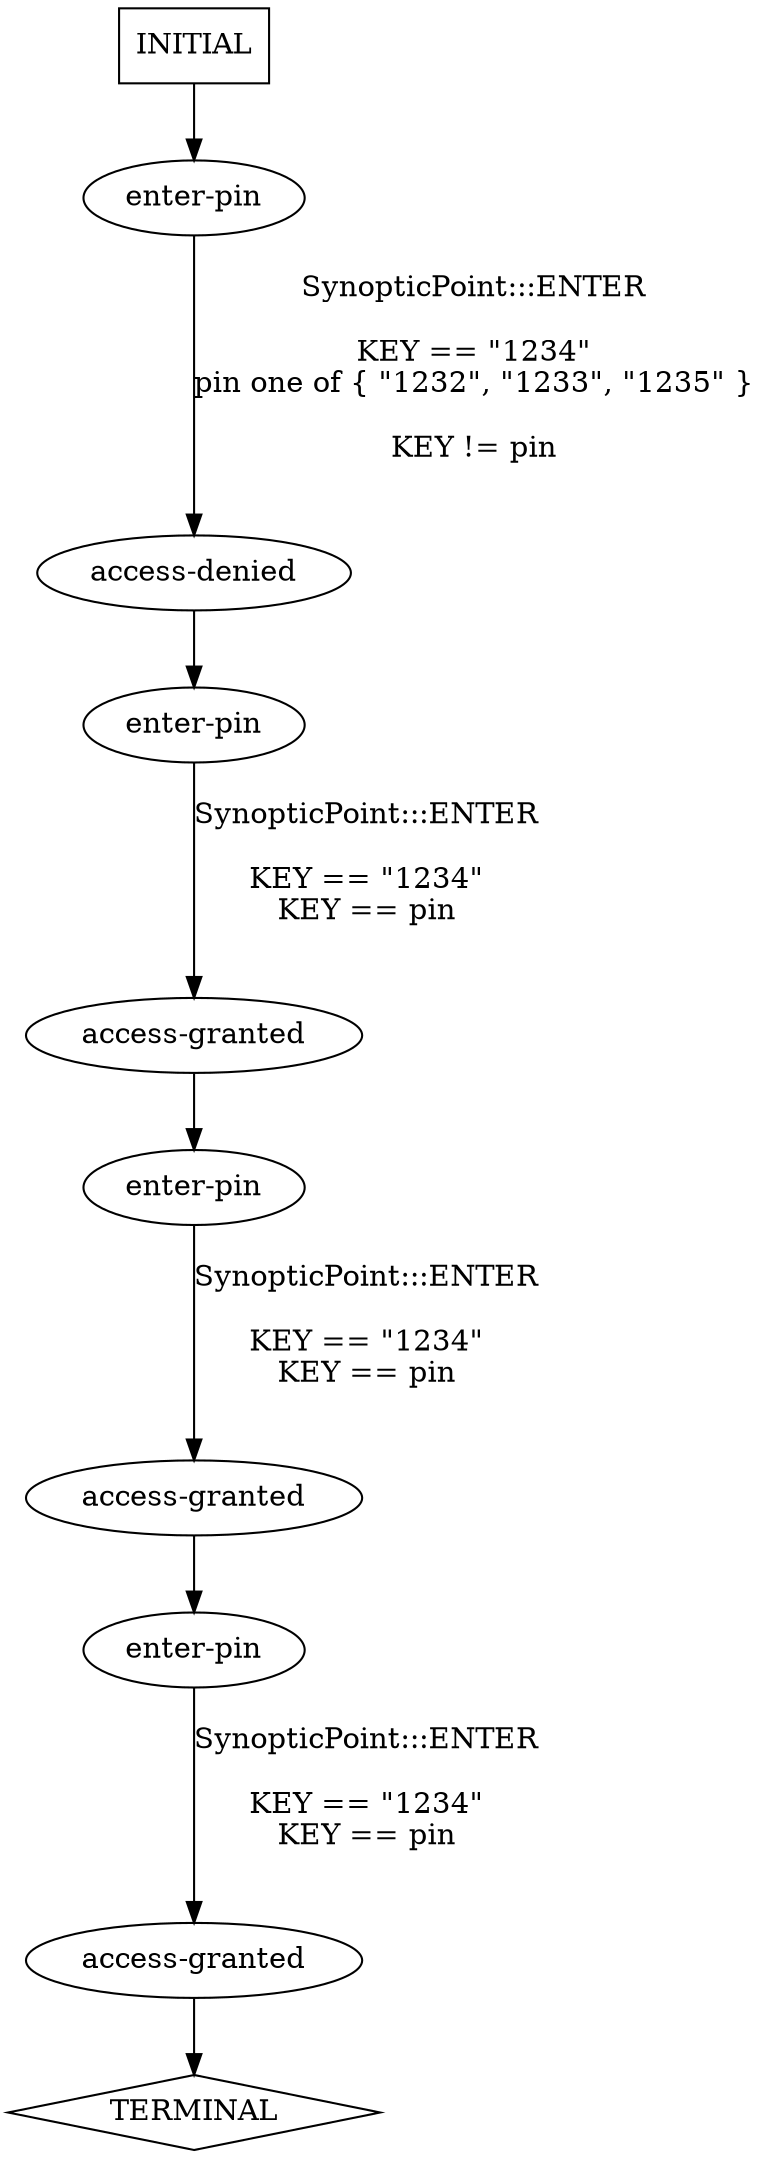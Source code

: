 digraph {
  0 [label="access-denied"];
  1 [label="access-granted"];
  2 [label="access-granted"];
  3 [label="access-granted"];
  4 [label="enter-pin"];
  5 [label="enter-pin"];
  6 [label="enter-pin"];
  7 [label="enter-pin"];
  8 [label="TERMINAL",shape=diamond];
  9 [label="INITIAL",shape=box];
0->5 [label="",];
1->6 [label="",];
2->7 [label="",];
3->8 [label="",];
4->0 [label="SynopticPoint:::ENTER\nKEY == \"1234\"\npin one of { \"1232\", \"1233\", \"1235\" }\nKEY != pin\n",];
5->1 [label="SynopticPoint:::ENTER\nKEY == \"1234\"\nKEY == pin\n",];
6->2 [label="SynopticPoint:::ENTER\nKEY == \"1234\"\nKEY == pin\n",];
7->3 [label="SynopticPoint:::ENTER\nKEY == \"1234\"\nKEY == pin\n",];
9->4 [label="",];
} // digraph {
